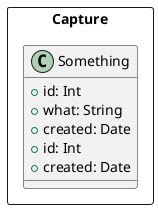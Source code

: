 @startuml meusys

package Capture <<Rectangle>> {

  ' alguma coisa
  class Something {  
    + id: Int
    + what: String
    + created: Date
  }

}

package Capture <<Rectangle>> {

  ' alguma coisa
  class Something {  
    + id: Int
    + created: Date
  }

}

@enduml 